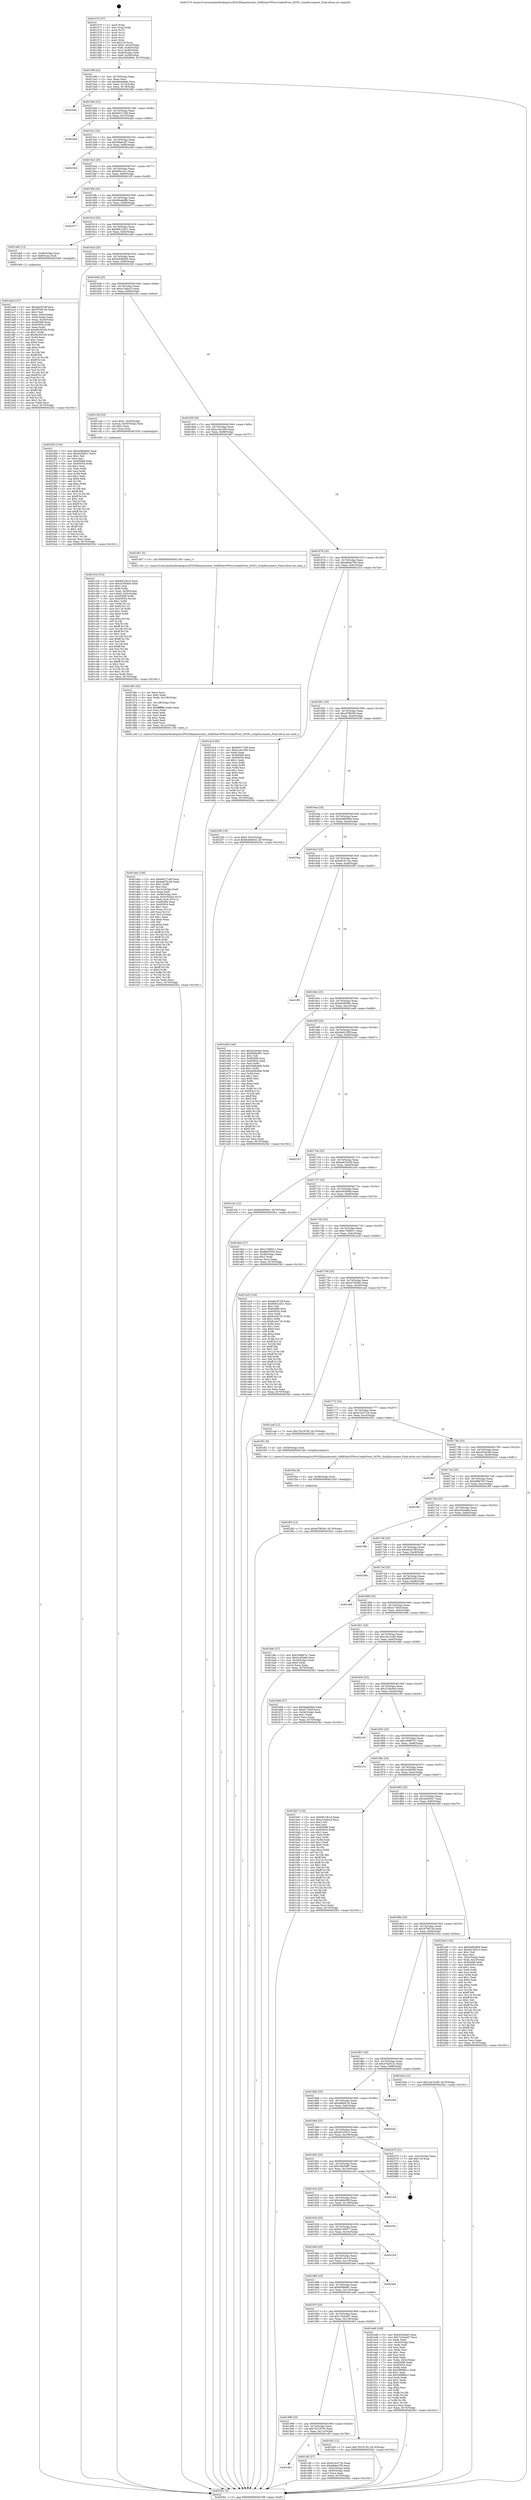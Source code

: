 digraph "0x401570" {
  label = "0x401570 (/mnt/c/Users/mathe/Desktop/tcc/POCII/binaries/extr_SoftEtherVPNsrcCedarProto_SSTP.c_SstpDisconnect_Final-ollvm.out::main(0))"
  labelloc = "t"
  node[shape=record]

  Entry [label="",width=0.3,height=0.3,shape=circle,fillcolor=black,style=filled]
  "0x40159f" [label="{
     0x40159f [23]\l
     | [instrs]\l
     &nbsp;&nbsp;0x40159f \<+3\>: mov -0x70(%rbp),%eax\l
     &nbsp;&nbsp;0x4015a2 \<+2\>: mov %eax,%ecx\l
     &nbsp;&nbsp;0x4015a4 \<+6\>: sub $0x8ae9a6de,%ecx\l
     &nbsp;&nbsp;0x4015aa \<+3\>: mov %eax,-0x74(%rbp)\l
     &nbsp;&nbsp;0x4015ad \<+3\>: mov %ecx,-0x78(%rbp)\l
     &nbsp;&nbsp;0x4015b0 \<+6\>: je 0000000000401b81 \<main+0x611\>\l
  }"]
  "0x401b81" [label="{
     0x401b81\l
  }", style=dashed]
  "0x4015b6" [label="{
     0x4015b6 [22]\l
     | [instrs]\l
     &nbsp;&nbsp;0x4015b6 \<+5\>: jmp 00000000004015bb \<main+0x4b\>\l
     &nbsp;&nbsp;0x4015bb \<+3\>: mov -0x74(%rbp),%eax\l
     &nbsp;&nbsp;0x4015be \<+5\>: sub $0x8e517cd9,%eax\l
     &nbsp;&nbsp;0x4015c3 \<+3\>: mov %eax,-0x7c(%rbp)\l
     &nbsp;&nbsp;0x4015c6 \<+6\>: je 00000000004024d4 \<main+0xf64\>\l
  }"]
  Exit [label="",width=0.3,height=0.3,shape=circle,fillcolor=black,style=filled,peripheries=2]
  "0x4024d4" [label="{
     0x4024d4\l
  }", style=dashed]
  "0x4015cc" [label="{
     0x4015cc [22]\l
     | [instrs]\l
     &nbsp;&nbsp;0x4015cc \<+5\>: jmp 00000000004015d1 \<main+0x61\>\l
     &nbsp;&nbsp;0x4015d1 \<+3\>: mov -0x74(%rbp),%eax\l
     &nbsp;&nbsp;0x4015d4 \<+5\>: sub $0x98abcaf7,%eax\l
     &nbsp;&nbsp;0x4015d9 \<+3\>: mov %eax,-0x80(%rbp)\l
     &nbsp;&nbsp;0x4015dc \<+6\>: je 0000000000402344 \<main+0xdd4\>\l
  }"]
  "0x401f63" [label="{
     0x401f63 [12]\l
     | [instrs]\l
     &nbsp;&nbsp;0x401f63 \<+7\>: movl $0xaf7f8206,-0x70(%rbp)\l
     &nbsp;&nbsp;0x401f6a \<+5\>: jmp 00000000004025b1 \<main+0x1041\>\l
  }"]
  "0x402344" [label="{
     0x402344\l
  }", style=dashed]
  "0x4015e2" [label="{
     0x4015e2 [25]\l
     | [instrs]\l
     &nbsp;&nbsp;0x4015e2 \<+5\>: jmp 00000000004015e7 \<main+0x77\>\l
     &nbsp;&nbsp;0x4015e7 \<+3\>: mov -0x74(%rbp),%eax\l
     &nbsp;&nbsp;0x4015ea \<+5\>: sub $0x990cc2cc,%eax\l
     &nbsp;&nbsp;0x4015ef \<+6\>: mov %eax,-0x84(%rbp)\l
     &nbsp;&nbsp;0x4015f5 \<+6\>: je 00000000004021ff \<main+0xc8f\>\l
  }"]
  "0x401f5a" [label="{
     0x401f5a [9]\l
     | [instrs]\l
     &nbsp;&nbsp;0x401f5a \<+4\>: mov -0x58(%rbp),%rdi\l
     &nbsp;&nbsp;0x401f5e \<+5\>: call 0000000000401030 \<free@plt\>\l
     | [calls]\l
     &nbsp;&nbsp;0x401030 \{1\} (unknown)\l
  }"]
  "0x4021ff" [label="{
     0x4021ff\l
  }", style=dashed]
  "0x4015fb" [label="{
     0x4015fb [25]\l
     | [instrs]\l
     &nbsp;&nbsp;0x4015fb \<+5\>: jmp 0000000000401600 \<main+0x90\>\l
     &nbsp;&nbsp;0x401600 \<+3\>: mov -0x74(%rbp),%eax\l
     &nbsp;&nbsp;0x401603 \<+5\>: sub $0x99a4e9fb,%eax\l
     &nbsp;&nbsp;0x401608 \<+6\>: mov %eax,-0x88(%rbp)\l
     &nbsp;&nbsp;0x40160e \<+6\>: je 0000000000402077 \<main+0xb07\>\l
  }"]
  "0x401da0" [label="{
     0x401da0 [156]\l
     | [instrs]\l
     &nbsp;&nbsp;0x401da0 \<+5\>: mov $0x8e517cd9,%ecx\l
     &nbsp;&nbsp;0x401da5 \<+5\>: mov $0xbe676c28,%edx\l
     &nbsp;&nbsp;0x401daa \<+3\>: mov $0x1,%r8b\l
     &nbsp;&nbsp;0x401dad \<+2\>: xor %esi,%esi\l
     &nbsp;&nbsp;0x401daf \<+6\>: mov -0x12c(%rbp),%edi\l
     &nbsp;&nbsp;0x401db5 \<+3\>: imul %eax,%edi\l
     &nbsp;&nbsp;0x401db8 \<+4\>: mov -0x58(%rbp),%r9\l
     &nbsp;&nbsp;0x401dbc \<+4\>: movslq -0x5c(%rbp),%r10\l
     &nbsp;&nbsp;0x401dc0 \<+4\>: mov %edi,(%r9,%r10,4)\l
     &nbsp;&nbsp;0x401dc4 \<+7\>: mov 0x405068,%eax\l
     &nbsp;&nbsp;0x401dcb \<+7\>: mov 0x405054,%edi\l
     &nbsp;&nbsp;0x401dd2 \<+3\>: sub $0x1,%esi\l
     &nbsp;&nbsp;0x401dd5 \<+3\>: mov %eax,%r11d\l
     &nbsp;&nbsp;0x401dd8 \<+3\>: add %esi,%r11d\l
     &nbsp;&nbsp;0x401ddb \<+4\>: imul %r11d,%eax\l
     &nbsp;&nbsp;0x401ddf \<+3\>: and $0x1,%eax\l
     &nbsp;&nbsp;0x401de2 \<+3\>: cmp $0x0,%eax\l
     &nbsp;&nbsp;0x401de5 \<+3\>: sete %bl\l
     &nbsp;&nbsp;0x401de8 \<+3\>: cmp $0xa,%edi\l
     &nbsp;&nbsp;0x401deb \<+4\>: setl %r14b\l
     &nbsp;&nbsp;0x401def \<+3\>: mov %bl,%r15b\l
     &nbsp;&nbsp;0x401df2 \<+4\>: xor $0xff,%r15b\l
     &nbsp;&nbsp;0x401df6 \<+3\>: mov %r14b,%r12b\l
     &nbsp;&nbsp;0x401df9 \<+4\>: xor $0xff,%r12b\l
     &nbsp;&nbsp;0x401dfd \<+4\>: xor $0x0,%r8b\l
     &nbsp;&nbsp;0x401e01 \<+3\>: mov %r15b,%r13b\l
     &nbsp;&nbsp;0x401e04 \<+4\>: and $0x0,%r13b\l
     &nbsp;&nbsp;0x401e08 \<+3\>: and %r8b,%bl\l
     &nbsp;&nbsp;0x401e0b \<+3\>: mov %r12b,%al\l
     &nbsp;&nbsp;0x401e0e \<+2\>: and $0x0,%al\l
     &nbsp;&nbsp;0x401e10 \<+3\>: and %r8b,%r14b\l
     &nbsp;&nbsp;0x401e13 \<+3\>: or %bl,%r13b\l
     &nbsp;&nbsp;0x401e16 \<+3\>: or %r14b,%al\l
     &nbsp;&nbsp;0x401e19 \<+3\>: xor %al,%r13b\l
     &nbsp;&nbsp;0x401e1c \<+3\>: or %r12b,%r15b\l
     &nbsp;&nbsp;0x401e1f \<+4\>: xor $0xff,%r15b\l
     &nbsp;&nbsp;0x401e23 \<+4\>: or $0x0,%r8b\l
     &nbsp;&nbsp;0x401e27 \<+3\>: and %r8b,%r15b\l
     &nbsp;&nbsp;0x401e2a \<+3\>: or %r15b,%r13b\l
     &nbsp;&nbsp;0x401e2d \<+4\>: test $0x1,%r13b\l
     &nbsp;&nbsp;0x401e31 \<+3\>: cmovne %edx,%ecx\l
     &nbsp;&nbsp;0x401e34 \<+3\>: mov %ecx,-0x70(%rbp)\l
     &nbsp;&nbsp;0x401e37 \<+5\>: jmp 00000000004025b1 \<main+0x1041\>\l
  }"]
  "0x402077" [label="{
     0x402077\l
  }", style=dashed]
  "0x401614" [label="{
     0x401614 [25]\l
     | [instrs]\l
     &nbsp;&nbsp;0x401614 \<+5\>: jmp 0000000000401619 \<main+0xa9\>\l
     &nbsp;&nbsp;0x401619 \<+3\>: mov -0x74(%rbp),%eax\l
     &nbsp;&nbsp;0x40161c \<+5\>: sub $0x9b612621,%eax\l
     &nbsp;&nbsp;0x401621 \<+6\>: mov %eax,-0x8c(%rbp)\l
     &nbsp;&nbsp;0x401627 \<+6\>: je 0000000000401ab0 \<main+0x540\>\l
  }"]
  "0x401d6c" [label="{
     0x401d6c [52]\l
     | [instrs]\l
     &nbsp;&nbsp;0x401d6c \<+2\>: xor %ecx,%ecx\l
     &nbsp;&nbsp;0x401d6e \<+5\>: mov $0x2,%edx\l
     &nbsp;&nbsp;0x401d73 \<+6\>: mov %edx,-0x128(%rbp)\l
     &nbsp;&nbsp;0x401d79 \<+1\>: cltd\l
     &nbsp;&nbsp;0x401d7a \<+6\>: mov -0x128(%rbp),%esi\l
     &nbsp;&nbsp;0x401d80 \<+2\>: idiv %esi\l
     &nbsp;&nbsp;0x401d82 \<+6\>: imul $0xfffffffe,%edx,%edx\l
     &nbsp;&nbsp;0x401d88 \<+2\>: mov %ecx,%edi\l
     &nbsp;&nbsp;0x401d8a \<+2\>: sub %edx,%edi\l
     &nbsp;&nbsp;0x401d8c \<+2\>: mov %ecx,%edx\l
     &nbsp;&nbsp;0x401d8e \<+3\>: sub $0x1,%edx\l
     &nbsp;&nbsp;0x401d91 \<+2\>: add %edx,%edi\l
     &nbsp;&nbsp;0x401d93 \<+2\>: sub %edi,%ecx\l
     &nbsp;&nbsp;0x401d95 \<+6\>: mov %ecx,-0x12c(%rbp)\l
     &nbsp;&nbsp;0x401d9b \<+5\>: call 0000000000401160 \<next_i\>\l
     | [calls]\l
     &nbsp;&nbsp;0x401160 \{1\} (/mnt/c/Users/mathe/Desktop/tcc/POCII/binaries/extr_SoftEtherVPNsrcCedarProto_SSTP.c_SstpDisconnect_Final-ollvm.out::next_i)\l
  }"]
  "0x401ab0" [label="{
     0x401ab0 [13]\l
     | [instrs]\l
     &nbsp;&nbsp;0x401ab0 \<+4\>: mov -0x48(%rbp),%rax\l
     &nbsp;&nbsp;0x401ab4 \<+4\>: mov 0x8(%rax),%rdi\l
     &nbsp;&nbsp;0x401ab8 \<+5\>: call 0000000000401060 \<atoi@plt\>\l
     | [calls]\l
     &nbsp;&nbsp;0x401060 \{1\} (unknown)\l
  }"]
  "0x40162d" [label="{
     0x40162d [25]\l
     | [instrs]\l
     &nbsp;&nbsp;0x40162d \<+5\>: jmp 0000000000401632 \<main+0xc2\>\l
     &nbsp;&nbsp;0x401632 \<+3\>: mov -0x74(%rbp),%eax\l
     &nbsp;&nbsp;0x401635 \<+5\>: sub $0x9cb0b645,%eax\l
     &nbsp;&nbsp;0x40163a \<+6\>: mov %eax,-0x90(%rbp)\l
     &nbsp;&nbsp;0x401640 \<+6\>: je 0000000000402363 \<main+0xdf3\>\l
  }"]
  "0x4019b1" [label="{
     0x4019b1\l
  }", style=dashed]
  "0x402363" [label="{
     0x402363 [134]\l
     | [instrs]\l
     &nbsp;&nbsp;0x402363 \<+5\>: mov $0xb489e884,%eax\l
     &nbsp;&nbsp;0x402368 \<+5\>: mov $0x3ed5f5a7,%ecx\l
     &nbsp;&nbsp;0x40236d \<+2\>: mov $0x1,%dl\l
     &nbsp;&nbsp;0x40236f \<+2\>: xor %esi,%esi\l
     &nbsp;&nbsp;0x402371 \<+7\>: mov 0x405068,%edi\l
     &nbsp;&nbsp;0x402378 \<+8\>: mov 0x405054,%r8d\l
     &nbsp;&nbsp;0x402380 \<+3\>: sub $0x1,%esi\l
     &nbsp;&nbsp;0x402383 \<+3\>: mov %edi,%r9d\l
     &nbsp;&nbsp;0x402386 \<+3\>: add %esi,%r9d\l
     &nbsp;&nbsp;0x402389 \<+4\>: imul %r9d,%edi\l
     &nbsp;&nbsp;0x40238d \<+3\>: and $0x1,%edi\l
     &nbsp;&nbsp;0x402390 \<+3\>: cmp $0x0,%edi\l
     &nbsp;&nbsp;0x402393 \<+4\>: sete %r10b\l
     &nbsp;&nbsp;0x402397 \<+4\>: cmp $0xa,%r8d\l
     &nbsp;&nbsp;0x40239b \<+4\>: setl %r11b\l
     &nbsp;&nbsp;0x40239f \<+3\>: mov %r10b,%bl\l
     &nbsp;&nbsp;0x4023a2 \<+3\>: xor $0xff,%bl\l
     &nbsp;&nbsp;0x4023a5 \<+3\>: mov %r11b,%r14b\l
     &nbsp;&nbsp;0x4023a8 \<+4\>: xor $0xff,%r14b\l
     &nbsp;&nbsp;0x4023ac \<+3\>: xor $0x1,%dl\l
     &nbsp;&nbsp;0x4023af \<+3\>: mov %bl,%r15b\l
     &nbsp;&nbsp;0x4023b2 \<+4\>: and $0xff,%r15b\l
     &nbsp;&nbsp;0x4023b6 \<+3\>: and %dl,%r10b\l
     &nbsp;&nbsp;0x4023b9 \<+3\>: mov %r14b,%r12b\l
     &nbsp;&nbsp;0x4023bc \<+4\>: and $0xff,%r12b\l
     &nbsp;&nbsp;0x4023c0 \<+3\>: and %dl,%r11b\l
     &nbsp;&nbsp;0x4023c3 \<+3\>: or %r10b,%r15b\l
     &nbsp;&nbsp;0x4023c6 \<+3\>: or %r11b,%r12b\l
     &nbsp;&nbsp;0x4023c9 \<+3\>: xor %r12b,%r15b\l
     &nbsp;&nbsp;0x4023cc \<+3\>: or %r14b,%bl\l
     &nbsp;&nbsp;0x4023cf \<+3\>: xor $0xff,%bl\l
     &nbsp;&nbsp;0x4023d2 \<+3\>: or $0x1,%dl\l
     &nbsp;&nbsp;0x4023d5 \<+2\>: and %dl,%bl\l
     &nbsp;&nbsp;0x4023d7 \<+3\>: or %bl,%r15b\l
     &nbsp;&nbsp;0x4023da \<+4\>: test $0x1,%r15b\l
     &nbsp;&nbsp;0x4023de \<+3\>: cmovne %ecx,%eax\l
     &nbsp;&nbsp;0x4023e1 \<+3\>: mov %eax,-0x70(%rbp)\l
     &nbsp;&nbsp;0x4023e4 \<+5\>: jmp 00000000004025b1 \<main+0x1041\>\l
  }"]
  "0x401646" [label="{
     0x401646 [25]\l
     | [instrs]\l
     &nbsp;&nbsp;0x401646 \<+5\>: jmp 000000000040164b \<main+0xdb\>\l
     &nbsp;&nbsp;0x40164b \<+3\>: mov -0x74(%rbp),%eax\l
     &nbsp;&nbsp;0x40164e \<+5\>: sub $0xa13adcc5,%eax\l
     &nbsp;&nbsp;0x401653 \<+6\>: mov %eax,-0x94(%rbp)\l
     &nbsp;&nbsp;0x401659 \<+6\>: je 0000000000401c3d \<main+0x6cd\>\l
  }"]
  "0x401cf9" [label="{
     0x401cf9 [27]\l
     | [instrs]\l
     &nbsp;&nbsp;0x401cf9 \<+5\>: mov $0xd1bc5724,%eax\l
     &nbsp;&nbsp;0x401cfe \<+5\>: mov $0xa8dea799,%ecx\l
     &nbsp;&nbsp;0x401d03 \<+3\>: mov -0x5c(%rbp),%edx\l
     &nbsp;&nbsp;0x401d06 \<+3\>: cmp -0x50(%rbp),%edx\l
     &nbsp;&nbsp;0x401d09 \<+3\>: cmovl %ecx,%eax\l
     &nbsp;&nbsp;0x401d0c \<+3\>: mov %eax,-0x70(%rbp)\l
     &nbsp;&nbsp;0x401d0f \<+5\>: jmp 00000000004025b1 \<main+0x1041\>\l
  }"]
  "0x401c3d" [label="{
     0x401c3d [23]\l
     | [instrs]\l
     &nbsp;&nbsp;0x401c3d \<+7\>: movl $0x1,-0x50(%rbp)\l
     &nbsp;&nbsp;0x401c44 \<+4\>: movslq -0x50(%rbp),%rax\l
     &nbsp;&nbsp;0x401c48 \<+4\>: shl $0x2,%rax\l
     &nbsp;&nbsp;0x401c4c \<+3\>: mov %rax,%rdi\l
     &nbsp;&nbsp;0x401c4f \<+5\>: call 0000000000401050 \<malloc@plt\>\l
     | [calls]\l
     &nbsp;&nbsp;0x401050 \{1\} (unknown)\l
  }"]
  "0x40165f" [label="{
     0x40165f [25]\l
     | [instrs]\l
     &nbsp;&nbsp;0x40165f \<+5\>: jmp 0000000000401664 \<main+0xf4\>\l
     &nbsp;&nbsp;0x401664 \<+3\>: mov -0x74(%rbp),%eax\l
     &nbsp;&nbsp;0x401667 \<+5\>: sub $0xa1de100d,%eax\l
     &nbsp;&nbsp;0x40166c \<+6\>: mov %eax,-0x98(%rbp)\l
     &nbsp;&nbsp;0x401672 \<+6\>: je 0000000000401d67 \<main+0x7f7\>\l
  }"]
  "0x401998" [label="{
     0x401998 [25]\l
     | [instrs]\l
     &nbsp;&nbsp;0x401998 \<+5\>: jmp 000000000040199d \<main+0x42d\>\l
     &nbsp;&nbsp;0x40199d \<+3\>: mov -0x74(%rbp),%eax\l
     &nbsp;&nbsp;0x4019a0 \<+5\>: sub $0x75019745,%eax\l
     &nbsp;&nbsp;0x4019a5 \<+6\>: mov %eax,-0x11c(%rbp)\l
     &nbsp;&nbsp;0x4019ab \<+6\>: je 0000000000401cf9 \<main+0x789\>\l
  }"]
  "0x401d67" [label="{
     0x401d67 [5]\l
     | [instrs]\l
     &nbsp;&nbsp;0x401d67 \<+5\>: call 0000000000401160 \<next_i\>\l
     | [calls]\l
     &nbsp;&nbsp;0x401160 \{1\} (/mnt/c/Users/mathe/Desktop/tcc/POCII/binaries/extr_SoftEtherVPNsrcCedarProto_SSTP.c_SstpDisconnect_Final-ollvm.out::next_i)\l
  }"]
  "0x401678" [label="{
     0x401678 [25]\l
     | [instrs]\l
     &nbsp;&nbsp;0x401678 \<+5\>: jmp 000000000040167d \<main+0x10d\>\l
     &nbsp;&nbsp;0x40167d \<+3\>: mov -0x74(%rbp),%eax\l
     &nbsp;&nbsp;0x401680 \<+5\>: sub $0xa8dea799,%eax\l
     &nbsp;&nbsp;0x401685 \<+6\>: mov %eax,-0x9c(%rbp)\l
     &nbsp;&nbsp;0x40168b \<+6\>: je 0000000000401d14 \<main+0x7a4\>\l
  }"]
  "0x401f45" [label="{
     0x401f45 [12]\l
     | [instrs]\l
     &nbsp;&nbsp;0x401f45 \<+7\>: movl $0x75019745,-0x70(%rbp)\l
     &nbsp;&nbsp;0x401f4c \<+5\>: jmp 00000000004025b1 \<main+0x1041\>\l
  }"]
  "0x401d14" [label="{
     0x401d14 [83]\l
     | [instrs]\l
     &nbsp;&nbsp;0x401d14 \<+5\>: mov $0x8e517cd9,%eax\l
     &nbsp;&nbsp;0x401d19 \<+5\>: mov $0xa1de100d,%ecx\l
     &nbsp;&nbsp;0x401d1e \<+2\>: xor %edx,%edx\l
     &nbsp;&nbsp;0x401d20 \<+7\>: mov 0x405068,%esi\l
     &nbsp;&nbsp;0x401d27 \<+7\>: mov 0x405054,%edi\l
     &nbsp;&nbsp;0x401d2e \<+3\>: sub $0x1,%edx\l
     &nbsp;&nbsp;0x401d31 \<+3\>: mov %esi,%r8d\l
     &nbsp;&nbsp;0x401d34 \<+3\>: add %edx,%r8d\l
     &nbsp;&nbsp;0x401d37 \<+4\>: imul %r8d,%esi\l
     &nbsp;&nbsp;0x401d3b \<+3\>: and $0x1,%esi\l
     &nbsp;&nbsp;0x401d3e \<+3\>: cmp $0x0,%esi\l
     &nbsp;&nbsp;0x401d41 \<+4\>: sete %r9b\l
     &nbsp;&nbsp;0x401d45 \<+3\>: cmp $0xa,%edi\l
     &nbsp;&nbsp;0x401d48 \<+4\>: setl %r10b\l
     &nbsp;&nbsp;0x401d4c \<+3\>: mov %r9b,%r11b\l
     &nbsp;&nbsp;0x401d4f \<+3\>: and %r10b,%r11b\l
     &nbsp;&nbsp;0x401d52 \<+3\>: xor %r10b,%r9b\l
     &nbsp;&nbsp;0x401d55 \<+3\>: or %r9b,%r11b\l
     &nbsp;&nbsp;0x401d58 \<+4\>: test $0x1,%r11b\l
     &nbsp;&nbsp;0x401d5c \<+3\>: cmovne %ecx,%eax\l
     &nbsp;&nbsp;0x401d5f \<+3\>: mov %eax,-0x70(%rbp)\l
     &nbsp;&nbsp;0x401d62 \<+5\>: jmp 00000000004025b1 \<main+0x1041\>\l
  }"]
  "0x401691" [label="{
     0x401691 [25]\l
     | [instrs]\l
     &nbsp;&nbsp;0x401691 \<+5\>: jmp 0000000000401696 \<main+0x126\>\l
     &nbsp;&nbsp;0x401696 \<+3\>: mov -0x74(%rbp),%eax\l
     &nbsp;&nbsp;0x401699 \<+5\>: sub $0xaf7f8206,%eax\l
     &nbsp;&nbsp;0x40169e \<+6\>: mov %eax,-0xa0(%rbp)\l
     &nbsp;&nbsp;0x4016a4 \<+6\>: je 0000000000402350 \<main+0xde0\>\l
  }"]
  "0x40197f" [label="{
     0x40197f [25]\l
     | [instrs]\l
     &nbsp;&nbsp;0x40197f \<+5\>: jmp 0000000000401984 \<main+0x414\>\l
     &nbsp;&nbsp;0x401984 \<+3\>: mov -0x74(%rbp),%eax\l
     &nbsp;&nbsp;0x401987 \<+5\>: sub $0x716cb4d7,%eax\l
     &nbsp;&nbsp;0x40198c \<+6\>: mov %eax,-0x118(%rbp)\l
     &nbsp;&nbsp;0x401992 \<+6\>: je 0000000000401f45 \<main+0x9d5\>\l
  }"]
  "0x402350" [label="{
     0x402350 [19]\l
     | [instrs]\l
     &nbsp;&nbsp;0x402350 \<+7\>: movl $0x0,-0x3c(%rbp)\l
     &nbsp;&nbsp;0x402357 \<+7\>: movl $0x9cb0b645,-0x70(%rbp)\l
     &nbsp;&nbsp;0x40235e \<+5\>: jmp 00000000004025b1 \<main+0x1041\>\l
  }"]
  "0x4016aa" [label="{
     0x4016aa [25]\l
     | [instrs]\l
     &nbsp;&nbsp;0x4016aa \<+5\>: jmp 00000000004016af \<main+0x13f\>\l
     &nbsp;&nbsp;0x4016af \<+3\>: mov -0x74(%rbp),%eax\l
     &nbsp;&nbsp;0x4016b2 \<+5\>: sub $0xb489e884,%eax\l
     &nbsp;&nbsp;0x4016b7 \<+6\>: mov %eax,-0xa4(%rbp)\l
     &nbsp;&nbsp;0x4016bd \<+6\>: je 00000000004025aa \<main+0x103a\>\l
  }"]
  "0x401ed8" [label="{
     0x401ed8 [109]\l
     | [instrs]\l
     &nbsp;&nbsp;0x401ed8 \<+5\>: mov $0xd25ecfa0,%eax\l
     &nbsp;&nbsp;0x401edd \<+5\>: mov $0x716cb4d7,%ecx\l
     &nbsp;&nbsp;0x401ee2 \<+2\>: xor %edx,%edx\l
     &nbsp;&nbsp;0x401ee4 \<+3\>: mov -0x5c(%rbp),%esi\l
     &nbsp;&nbsp;0x401ee7 \<+2\>: mov %edx,%edi\l
     &nbsp;&nbsp;0x401ee9 \<+2\>: sub %esi,%edi\l
     &nbsp;&nbsp;0x401eeb \<+2\>: mov %edx,%esi\l
     &nbsp;&nbsp;0x401eed \<+3\>: sub $0x1,%esi\l
     &nbsp;&nbsp;0x401ef0 \<+2\>: add %esi,%edi\l
     &nbsp;&nbsp;0x401ef2 \<+2\>: sub %edi,%edx\l
     &nbsp;&nbsp;0x401ef4 \<+3\>: mov %edx,-0x5c(%rbp)\l
     &nbsp;&nbsp;0x401ef7 \<+7\>: mov 0x405068,%edx\l
     &nbsp;&nbsp;0x401efe \<+7\>: mov 0x405054,%esi\l
     &nbsp;&nbsp;0x401f05 \<+2\>: mov %edx,%edi\l
     &nbsp;&nbsp;0x401f07 \<+6\>: add $0x299984c1,%edi\l
     &nbsp;&nbsp;0x401f0d \<+3\>: sub $0x1,%edi\l
     &nbsp;&nbsp;0x401f10 \<+6\>: sub $0x299984c1,%edi\l
     &nbsp;&nbsp;0x401f16 \<+3\>: imul %edi,%edx\l
     &nbsp;&nbsp;0x401f19 \<+3\>: and $0x1,%edx\l
     &nbsp;&nbsp;0x401f1c \<+3\>: cmp $0x0,%edx\l
     &nbsp;&nbsp;0x401f1f \<+4\>: sete %r8b\l
     &nbsp;&nbsp;0x401f23 \<+3\>: cmp $0xa,%esi\l
     &nbsp;&nbsp;0x401f26 \<+4\>: setl %r9b\l
     &nbsp;&nbsp;0x401f2a \<+3\>: mov %r8b,%r10b\l
     &nbsp;&nbsp;0x401f2d \<+3\>: and %r9b,%r10b\l
     &nbsp;&nbsp;0x401f30 \<+3\>: xor %r9b,%r8b\l
     &nbsp;&nbsp;0x401f33 \<+3\>: or %r8b,%r10b\l
     &nbsp;&nbsp;0x401f36 \<+4\>: test $0x1,%r10b\l
     &nbsp;&nbsp;0x401f3a \<+3\>: cmovne %ecx,%eax\l
     &nbsp;&nbsp;0x401f3d \<+3\>: mov %eax,-0x70(%rbp)\l
     &nbsp;&nbsp;0x401f40 \<+5\>: jmp 00000000004025b1 \<main+0x1041\>\l
  }"]
  "0x4025aa" [label="{
     0x4025aa\l
  }", style=dashed]
  "0x4016c3" [label="{
     0x4016c3 [25]\l
     | [instrs]\l
     &nbsp;&nbsp;0x4016c3 \<+5\>: jmp 00000000004016c8 \<main+0x158\>\l
     &nbsp;&nbsp;0x4016c8 \<+3\>: mov -0x74(%rbp),%eax\l
     &nbsp;&nbsp;0x4016cb \<+5\>: sub $0xb81913ca,%eax\l
     &nbsp;&nbsp;0x4016d0 \<+6\>: mov %eax,-0xa8(%rbp)\l
     &nbsp;&nbsp;0x4016d6 \<+6\>: je 0000000000401ff5 \<main+0xa85\>\l
  }"]
  "0x401966" [label="{
     0x401966 [25]\l
     | [instrs]\l
     &nbsp;&nbsp;0x401966 \<+5\>: jmp 000000000040196b \<main+0x3fb\>\l
     &nbsp;&nbsp;0x40196b \<+3\>: mov -0x74(%rbp),%eax\l
     &nbsp;&nbsp;0x40196e \<+5\>: sub $0x6f38e981,%eax\l
     &nbsp;&nbsp;0x401973 \<+6\>: mov %eax,-0x114(%rbp)\l
     &nbsp;&nbsp;0x401979 \<+6\>: je 0000000000401ed8 \<main+0x968\>\l
  }"]
  "0x401ff5" [label="{
     0x401ff5\l
  }", style=dashed]
  "0x4016dc" [label="{
     0x4016dc [25]\l
     | [instrs]\l
     &nbsp;&nbsp;0x4016dc \<+5\>: jmp 00000000004016e1 \<main+0x171\>\l
     &nbsp;&nbsp;0x4016e1 \<+3\>: mov -0x74(%rbp),%eax\l
     &nbsp;&nbsp;0x4016e4 \<+5\>: sub $0xbb59506c,%eax\l
     &nbsp;&nbsp;0x4016e9 \<+6\>: mov %eax,-0xac(%rbp)\l
     &nbsp;&nbsp;0x4016ef \<+6\>: je 0000000000401e48 \<main+0x8d8\>\l
  }"]
  "0x4024a6" [label="{
     0x4024a6\l
  }", style=dashed]
  "0x401e48" [label="{
     0x401e48 [144]\l
     | [instrs]\l
     &nbsp;&nbsp;0x401e48 \<+5\>: mov $0xd25ecfa0,%eax\l
     &nbsp;&nbsp;0x401e4d \<+5\>: mov $0x6f38e981,%ecx\l
     &nbsp;&nbsp;0x401e52 \<+2\>: mov $0x1,%dl\l
     &nbsp;&nbsp;0x401e54 \<+7\>: mov 0x405068,%esi\l
     &nbsp;&nbsp;0x401e5b \<+7\>: mov 0x405054,%edi\l
     &nbsp;&nbsp;0x401e62 \<+3\>: mov %esi,%r8d\l
     &nbsp;&nbsp;0x401e65 \<+7\>: add $0x5e06c8db,%r8d\l
     &nbsp;&nbsp;0x401e6c \<+4\>: sub $0x1,%r8d\l
     &nbsp;&nbsp;0x401e70 \<+7\>: sub $0x5e06c8db,%r8d\l
     &nbsp;&nbsp;0x401e77 \<+4\>: imul %r8d,%esi\l
     &nbsp;&nbsp;0x401e7b \<+3\>: and $0x1,%esi\l
     &nbsp;&nbsp;0x401e7e \<+3\>: cmp $0x0,%esi\l
     &nbsp;&nbsp;0x401e81 \<+4\>: sete %r9b\l
     &nbsp;&nbsp;0x401e85 \<+3\>: cmp $0xa,%edi\l
     &nbsp;&nbsp;0x401e88 \<+4\>: setl %r10b\l
     &nbsp;&nbsp;0x401e8c \<+3\>: mov %r9b,%r11b\l
     &nbsp;&nbsp;0x401e8f \<+4\>: xor $0xff,%r11b\l
     &nbsp;&nbsp;0x401e93 \<+3\>: mov %r10b,%bl\l
     &nbsp;&nbsp;0x401e96 \<+3\>: xor $0xff,%bl\l
     &nbsp;&nbsp;0x401e99 \<+3\>: xor $0x0,%dl\l
     &nbsp;&nbsp;0x401e9c \<+3\>: mov %r11b,%r14b\l
     &nbsp;&nbsp;0x401e9f \<+4\>: and $0x0,%r14b\l
     &nbsp;&nbsp;0x401ea3 \<+3\>: and %dl,%r9b\l
     &nbsp;&nbsp;0x401ea6 \<+3\>: mov %bl,%r15b\l
     &nbsp;&nbsp;0x401ea9 \<+4\>: and $0x0,%r15b\l
     &nbsp;&nbsp;0x401ead \<+3\>: and %dl,%r10b\l
     &nbsp;&nbsp;0x401eb0 \<+3\>: or %r9b,%r14b\l
     &nbsp;&nbsp;0x401eb3 \<+3\>: or %r10b,%r15b\l
     &nbsp;&nbsp;0x401eb6 \<+3\>: xor %r15b,%r14b\l
     &nbsp;&nbsp;0x401eb9 \<+3\>: or %bl,%r11b\l
     &nbsp;&nbsp;0x401ebc \<+4\>: xor $0xff,%r11b\l
     &nbsp;&nbsp;0x401ec0 \<+3\>: or $0x0,%dl\l
     &nbsp;&nbsp;0x401ec3 \<+3\>: and %dl,%r11b\l
     &nbsp;&nbsp;0x401ec6 \<+3\>: or %r11b,%r14b\l
     &nbsp;&nbsp;0x401ec9 \<+4\>: test $0x1,%r14b\l
     &nbsp;&nbsp;0x401ecd \<+3\>: cmovne %ecx,%eax\l
     &nbsp;&nbsp;0x401ed0 \<+3\>: mov %eax,-0x70(%rbp)\l
     &nbsp;&nbsp;0x401ed3 \<+5\>: jmp 00000000004025b1 \<main+0x1041\>\l
  }"]
  "0x4016f5" [label="{
     0x4016f5 [25]\l
     | [instrs]\l
     &nbsp;&nbsp;0x4016f5 \<+5\>: jmp 00000000004016fa \<main+0x18a\>\l
     &nbsp;&nbsp;0x4016fa \<+3\>: mov -0x74(%rbp),%eax\l
     &nbsp;&nbsp;0x4016fd \<+5\>: sub $0xbbd225ff,%eax\l
     &nbsp;&nbsp;0x401702 \<+6\>: mov %eax,-0xb0(%rbp)\l
     &nbsp;&nbsp;0x401708 \<+6\>: je 0000000000402107 \<main+0xb97\>\l
  }"]
  "0x40194d" [label="{
     0x40194d [25]\l
     | [instrs]\l
     &nbsp;&nbsp;0x40194d \<+5\>: jmp 0000000000401952 \<main+0x3e2\>\l
     &nbsp;&nbsp;0x401952 \<+3\>: mov -0x74(%rbp),%eax\l
     &nbsp;&nbsp;0x401955 \<+5\>: sub $0x69c18c1d,%eax\l
     &nbsp;&nbsp;0x40195a \<+6\>: mov %eax,-0x110(%rbp)\l
     &nbsp;&nbsp;0x401960 \<+6\>: je 00000000004024a6 \<main+0xf36\>\l
  }"]
  "0x402107" [label="{
     0x402107\l
  }", style=dashed]
  "0x40170e" [label="{
     0x40170e [25]\l
     | [instrs]\l
     &nbsp;&nbsp;0x40170e \<+5\>: jmp 0000000000401713 \<main+0x1a3\>\l
     &nbsp;&nbsp;0x401713 \<+3\>: mov -0x74(%rbp),%eax\l
     &nbsp;&nbsp;0x401716 \<+5\>: sub $0xbe676c28,%eax\l
     &nbsp;&nbsp;0x40171b \<+6\>: mov %eax,-0xb4(%rbp)\l
     &nbsp;&nbsp;0x401721 \<+6\>: je 0000000000401e3c \<main+0x8cc\>\l
  }"]
  "0x402229" [label="{
     0x402229\l
  }", style=dashed]
  "0x401e3c" [label="{
     0x401e3c [12]\l
     | [instrs]\l
     &nbsp;&nbsp;0x401e3c \<+7\>: movl $0xbb59506c,-0x70(%rbp)\l
     &nbsp;&nbsp;0x401e43 \<+5\>: jmp 00000000004025b1 \<main+0x1041\>\l
  }"]
  "0x401727" [label="{
     0x401727 [25]\l
     | [instrs]\l
     &nbsp;&nbsp;0x401727 \<+5\>: jmp 000000000040172c \<main+0x1bc\>\l
     &nbsp;&nbsp;0x40172c \<+3\>: mov -0x74(%rbp),%eax\l
     &nbsp;&nbsp;0x40172f \<+5\>: sub $0xc045d940,%eax\l
     &nbsp;&nbsp;0x401734 \<+6\>: mov %eax,-0xb8(%rbp)\l
     &nbsp;&nbsp;0x40173a \<+6\>: je 00000000004019ed \<main+0x47d\>\l
  }"]
  "0x401934" [label="{
     0x401934 [25]\l
     | [instrs]\l
     &nbsp;&nbsp;0x401934 \<+5\>: jmp 0000000000401939 \<main+0x3c9\>\l
     &nbsp;&nbsp;0x401939 \<+3\>: mov -0x74(%rbp),%eax\l
     &nbsp;&nbsp;0x40193c \<+5\>: sub $0x62195e77,%eax\l
     &nbsp;&nbsp;0x401941 \<+6\>: mov %eax,-0x10c(%rbp)\l
     &nbsp;&nbsp;0x401947 \<+6\>: je 0000000000402229 \<main+0xcb9\>\l
  }"]
  "0x4019ed" [label="{
     0x4019ed [27]\l
     | [instrs]\l
     &nbsp;&nbsp;0x4019ed \<+5\>: mov $0xc7366011,%eax\l
     &nbsp;&nbsp;0x4019f2 \<+5\>: mov $0xfbf53350,%ecx\l
     &nbsp;&nbsp;0x4019f7 \<+3\>: mov -0x38(%rbp),%edx\l
     &nbsp;&nbsp;0x4019fa \<+3\>: cmp $0x2,%edx\l
     &nbsp;&nbsp;0x4019fd \<+3\>: cmovne %ecx,%eax\l
     &nbsp;&nbsp;0x401a00 \<+3\>: mov %eax,-0x70(%rbp)\l
     &nbsp;&nbsp;0x401a03 \<+5\>: jmp 00000000004025b1 \<main+0x1041\>\l
  }"]
  "0x401740" [label="{
     0x401740 [25]\l
     | [instrs]\l
     &nbsp;&nbsp;0x401740 \<+5\>: jmp 0000000000401745 \<main+0x1d5\>\l
     &nbsp;&nbsp;0x401745 \<+3\>: mov -0x74(%rbp),%eax\l
     &nbsp;&nbsp;0x401748 \<+5\>: sub $0xc7366011,%eax\l
     &nbsp;&nbsp;0x40174d \<+6\>: mov %eax,-0xbc(%rbp)\l
     &nbsp;&nbsp;0x401753 \<+6\>: je 0000000000401a20 \<main+0x4b0\>\l
  }"]
  "0x4025b1" [label="{
     0x4025b1 [5]\l
     | [instrs]\l
     &nbsp;&nbsp;0x4025b1 \<+5\>: jmp 000000000040159f \<main+0x2f\>\l
  }"]
  "0x401570" [label="{
     0x401570 [47]\l
     | [instrs]\l
     &nbsp;&nbsp;0x401570 \<+1\>: push %rbp\l
     &nbsp;&nbsp;0x401571 \<+3\>: mov %rsp,%rbp\l
     &nbsp;&nbsp;0x401574 \<+2\>: push %r15\l
     &nbsp;&nbsp;0x401576 \<+2\>: push %r14\l
     &nbsp;&nbsp;0x401578 \<+2\>: push %r13\l
     &nbsp;&nbsp;0x40157a \<+2\>: push %r12\l
     &nbsp;&nbsp;0x40157c \<+1\>: push %rbx\l
     &nbsp;&nbsp;0x40157d \<+7\>: sub $0x118,%rsp\l
     &nbsp;&nbsp;0x401584 \<+7\>: movl $0x0,-0x3c(%rbp)\l
     &nbsp;&nbsp;0x40158b \<+3\>: mov %edi,-0x40(%rbp)\l
     &nbsp;&nbsp;0x40158e \<+4\>: mov %rsi,-0x48(%rbp)\l
     &nbsp;&nbsp;0x401592 \<+3\>: mov -0x40(%rbp),%edi\l
     &nbsp;&nbsp;0x401595 \<+3\>: mov %edi,-0x38(%rbp)\l
     &nbsp;&nbsp;0x401598 \<+7\>: movl $0xc045d940,-0x70(%rbp)\l
  }"]
  "0x40205c" [label="{
     0x40205c\l
  }", style=dashed]
  "0x401a20" [label="{
     0x401a20 [144]\l
     | [instrs]\l
     &nbsp;&nbsp;0x401a20 \<+5\>: mov $0xefe207df,%eax\l
     &nbsp;&nbsp;0x401a25 \<+5\>: mov $0x9b612621,%ecx\l
     &nbsp;&nbsp;0x401a2a \<+2\>: mov $0x1,%dl\l
     &nbsp;&nbsp;0x401a2c \<+7\>: mov 0x405068,%esi\l
     &nbsp;&nbsp;0x401a33 \<+7\>: mov 0x405054,%edi\l
     &nbsp;&nbsp;0x401a3a \<+3\>: mov %esi,%r8d\l
     &nbsp;&nbsp;0x401a3d \<+7\>: add $0x8cc0a735,%r8d\l
     &nbsp;&nbsp;0x401a44 \<+4\>: sub $0x1,%r8d\l
     &nbsp;&nbsp;0x401a48 \<+7\>: sub $0x8cc0a735,%r8d\l
     &nbsp;&nbsp;0x401a4f \<+4\>: imul %r8d,%esi\l
     &nbsp;&nbsp;0x401a53 \<+3\>: and $0x1,%esi\l
     &nbsp;&nbsp;0x401a56 \<+3\>: cmp $0x0,%esi\l
     &nbsp;&nbsp;0x401a59 \<+4\>: sete %r9b\l
     &nbsp;&nbsp;0x401a5d \<+3\>: cmp $0xa,%edi\l
     &nbsp;&nbsp;0x401a60 \<+4\>: setl %r10b\l
     &nbsp;&nbsp;0x401a64 \<+3\>: mov %r9b,%r11b\l
     &nbsp;&nbsp;0x401a67 \<+4\>: xor $0xff,%r11b\l
     &nbsp;&nbsp;0x401a6b \<+3\>: mov %r10b,%bl\l
     &nbsp;&nbsp;0x401a6e \<+3\>: xor $0xff,%bl\l
     &nbsp;&nbsp;0x401a71 \<+3\>: xor $0x1,%dl\l
     &nbsp;&nbsp;0x401a74 \<+3\>: mov %r11b,%r14b\l
     &nbsp;&nbsp;0x401a77 \<+4\>: and $0xff,%r14b\l
     &nbsp;&nbsp;0x401a7b \<+3\>: and %dl,%r9b\l
     &nbsp;&nbsp;0x401a7e \<+3\>: mov %bl,%r15b\l
     &nbsp;&nbsp;0x401a81 \<+4\>: and $0xff,%r15b\l
     &nbsp;&nbsp;0x401a85 \<+3\>: and %dl,%r10b\l
     &nbsp;&nbsp;0x401a88 \<+3\>: or %r9b,%r14b\l
     &nbsp;&nbsp;0x401a8b \<+3\>: or %r10b,%r15b\l
     &nbsp;&nbsp;0x401a8e \<+3\>: xor %r15b,%r14b\l
     &nbsp;&nbsp;0x401a91 \<+3\>: or %bl,%r11b\l
     &nbsp;&nbsp;0x401a94 \<+4\>: xor $0xff,%r11b\l
     &nbsp;&nbsp;0x401a98 \<+3\>: or $0x1,%dl\l
     &nbsp;&nbsp;0x401a9b \<+3\>: and %dl,%r11b\l
     &nbsp;&nbsp;0x401a9e \<+3\>: or %r11b,%r14b\l
     &nbsp;&nbsp;0x401aa1 \<+4\>: test $0x1,%r14b\l
     &nbsp;&nbsp;0x401aa5 \<+3\>: cmovne %ecx,%eax\l
     &nbsp;&nbsp;0x401aa8 \<+3\>: mov %eax,-0x70(%rbp)\l
     &nbsp;&nbsp;0x401aab \<+5\>: jmp 00000000004025b1 \<main+0x1041\>\l
  }"]
  "0x401759" [label="{
     0x401759 [25]\l
     | [instrs]\l
     &nbsp;&nbsp;0x401759 \<+5\>: jmp 000000000040175e \<main+0x1ee\>\l
     &nbsp;&nbsp;0x40175e \<+3\>: mov -0x74(%rbp),%eax\l
     &nbsp;&nbsp;0x401761 \<+5\>: sub $0xcb7fe5b6,%eax\l
     &nbsp;&nbsp;0x401766 \<+6\>: mov %eax,-0xc0(%rbp)\l
     &nbsp;&nbsp;0x40176c \<+6\>: je 0000000000401ced \<main+0x77d\>\l
  }"]
  "0x401abd" [label="{
     0x401abd [157]\l
     | [instrs]\l
     &nbsp;&nbsp;0x401abd \<+5\>: mov $0xefe207df,%ecx\l
     &nbsp;&nbsp;0x401ac2 \<+5\>: mov $0x3f7b8744,%edx\l
     &nbsp;&nbsp;0x401ac7 \<+3\>: mov $0x1,%sil\l
     &nbsp;&nbsp;0x401aca \<+3\>: mov %eax,-0x4c(%rbp)\l
     &nbsp;&nbsp;0x401acd \<+3\>: mov -0x4c(%rbp),%eax\l
     &nbsp;&nbsp;0x401ad0 \<+3\>: mov %eax,-0x34(%rbp)\l
     &nbsp;&nbsp;0x401ad3 \<+7\>: mov 0x405068,%eax\l
     &nbsp;&nbsp;0x401ada \<+8\>: mov 0x405054,%r8d\l
     &nbsp;&nbsp;0x401ae2 \<+3\>: mov %eax,%r9d\l
     &nbsp;&nbsp;0x401ae5 \<+7\>: add $0x49c05529,%r9d\l
     &nbsp;&nbsp;0x401aec \<+4\>: sub $0x1,%r9d\l
     &nbsp;&nbsp;0x401af0 \<+7\>: sub $0x49c05529,%r9d\l
     &nbsp;&nbsp;0x401af7 \<+4\>: imul %r9d,%eax\l
     &nbsp;&nbsp;0x401afb \<+3\>: and $0x1,%eax\l
     &nbsp;&nbsp;0x401afe \<+3\>: cmp $0x0,%eax\l
     &nbsp;&nbsp;0x401b01 \<+4\>: sete %r10b\l
     &nbsp;&nbsp;0x401b05 \<+4\>: cmp $0xa,%r8d\l
     &nbsp;&nbsp;0x401b09 \<+4\>: setl %r11b\l
     &nbsp;&nbsp;0x401b0d \<+3\>: mov %r10b,%bl\l
     &nbsp;&nbsp;0x401b10 \<+3\>: xor $0xff,%bl\l
     &nbsp;&nbsp;0x401b13 \<+3\>: mov %r11b,%r14b\l
     &nbsp;&nbsp;0x401b16 \<+4\>: xor $0xff,%r14b\l
     &nbsp;&nbsp;0x401b1a \<+4\>: xor $0x1,%sil\l
     &nbsp;&nbsp;0x401b1e \<+3\>: mov %bl,%r15b\l
     &nbsp;&nbsp;0x401b21 \<+4\>: and $0xff,%r15b\l
     &nbsp;&nbsp;0x401b25 \<+3\>: and %sil,%r10b\l
     &nbsp;&nbsp;0x401b28 \<+3\>: mov %r14b,%r12b\l
     &nbsp;&nbsp;0x401b2b \<+4\>: and $0xff,%r12b\l
     &nbsp;&nbsp;0x401b2f \<+3\>: and %sil,%r11b\l
     &nbsp;&nbsp;0x401b32 \<+3\>: or %r10b,%r15b\l
     &nbsp;&nbsp;0x401b35 \<+3\>: or %r11b,%r12b\l
     &nbsp;&nbsp;0x401b38 \<+3\>: xor %r12b,%r15b\l
     &nbsp;&nbsp;0x401b3b \<+3\>: or %r14b,%bl\l
     &nbsp;&nbsp;0x401b3e \<+3\>: xor $0xff,%bl\l
     &nbsp;&nbsp;0x401b41 \<+4\>: or $0x1,%sil\l
     &nbsp;&nbsp;0x401b45 \<+3\>: and %sil,%bl\l
     &nbsp;&nbsp;0x401b48 \<+3\>: or %bl,%r15b\l
     &nbsp;&nbsp;0x401b4b \<+4\>: test $0x1,%r15b\l
     &nbsp;&nbsp;0x401b4f \<+3\>: cmovne %edx,%ecx\l
     &nbsp;&nbsp;0x401b52 \<+3\>: mov %ecx,-0x70(%rbp)\l
     &nbsp;&nbsp;0x401b55 \<+5\>: jmp 00000000004025b1 \<main+0x1041\>\l
  }"]
  "0x40191b" [label="{
     0x40191b [25]\l
     | [instrs]\l
     &nbsp;&nbsp;0x40191b \<+5\>: jmp 0000000000401920 \<main+0x3b0\>\l
     &nbsp;&nbsp;0x401920 \<+3\>: mov -0x74(%rbp),%eax\l
     &nbsp;&nbsp;0x401923 \<+5\>: sub $0x5a64d5f9,%eax\l
     &nbsp;&nbsp;0x401928 \<+6\>: mov %eax,-0x108(%rbp)\l
     &nbsp;&nbsp;0x40192e \<+6\>: je 000000000040205c \<main+0xaec\>\l
  }"]
  "0x401ced" [label="{
     0x401ced [12]\l
     | [instrs]\l
     &nbsp;&nbsp;0x401ced \<+7\>: movl $0x75019745,-0x70(%rbp)\l
     &nbsp;&nbsp;0x401cf4 \<+5\>: jmp 00000000004025b1 \<main+0x1041\>\l
  }"]
  "0x401772" [label="{
     0x401772 [25]\l
     | [instrs]\l
     &nbsp;&nbsp;0x401772 \<+5\>: jmp 0000000000401777 \<main+0x207\>\l
     &nbsp;&nbsp;0x401777 \<+3\>: mov -0x74(%rbp),%eax\l
     &nbsp;&nbsp;0x40177a \<+5\>: sub $0xd1bc5724,%eax\l
     &nbsp;&nbsp;0x40177f \<+6\>: mov %eax,-0xc4(%rbp)\l
     &nbsp;&nbsp;0x401785 \<+6\>: je 0000000000401f51 \<main+0x9e1\>\l
  }"]
  "0x4021e0" [label="{
     0x4021e0\l
  }", style=dashed]
  "0x401f51" [label="{
     0x401f51 [9]\l
     | [instrs]\l
     &nbsp;&nbsp;0x401f51 \<+4\>: mov -0x58(%rbp),%rdi\l
     &nbsp;&nbsp;0x401f55 \<+5\>: call 00000000004013a0 \<SstpDisconnect\>\l
     | [calls]\l
     &nbsp;&nbsp;0x4013a0 \{1\} (/mnt/c/Users/mathe/Desktop/tcc/POCII/binaries/extr_SoftEtherVPNsrcCedarProto_SSTP.c_SstpDisconnect_Final-ollvm.out::SstpDisconnect)\l
  }"]
  "0x40178b" [label="{
     0x40178b [25]\l
     | [instrs]\l
     &nbsp;&nbsp;0x40178b \<+5\>: jmp 0000000000401790 \<main+0x220\>\l
     &nbsp;&nbsp;0x401790 \<+3\>: mov -0x74(%rbp),%eax\l
     &nbsp;&nbsp;0x401793 \<+5\>: sub $0xd25ecfa0,%eax\l
     &nbsp;&nbsp;0x401798 \<+6\>: mov %eax,-0xc8(%rbp)\l
     &nbsp;&nbsp;0x40179e \<+6\>: je 0000000000402521 \<main+0xfb1\>\l
  }"]
  "0x401902" [label="{
     0x401902 [25]\l
     | [instrs]\l
     &nbsp;&nbsp;0x401902 \<+5\>: jmp 0000000000401907 \<main+0x397\>\l
     &nbsp;&nbsp;0x401907 \<+3\>: mov -0x74(%rbp),%eax\l
     &nbsp;&nbsp;0x40190a \<+5\>: sub $0x538c0d97,%eax\l
     &nbsp;&nbsp;0x40190f \<+6\>: mov %eax,-0x104(%rbp)\l
     &nbsp;&nbsp;0x401915 \<+6\>: je 00000000004021e0 \<main+0xc70\>\l
  }"]
  "0x402521" [label="{
     0x402521\l
  }", style=dashed]
  "0x4017a4" [label="{
     0x4017a4 [25]\l
     | [instrs]\l
     &nbsp;&nbsp;0x4017a4 \<+5\>: jmp 00000000004017a9 \<main+0x239\>\l
     &nbsp;&nbsp;0x4017a9 \<+3\>: mov -0x74(%rbp),%eax\l
     &nbsp;&nbsp;0x4017ac \<+5\>: sub $0xdd8670e7,%eax\l
     &nbsp;&nbsp;0x4017b1 \<+6\>: mov %eax,-0xcc(%rbp)\l
     &nbsp;&nbsp;0x4017b7 \<+6\>: je 0000000000401f6f \<main+0x9ff\>\l
  }"]
  "0x402475" [label="{
     0x402475 [21]\l
     | [instrs]\l
     &nbsp;&nbsp;0x402475 \<+3\>: mov -0x2c(%rbp),%eax\l
     &nbsp;&nbsp;0x402478 \<+7\>: add $0x118,%rsp\l
     &nbsp;&nbsp;0x40247f \<+1\>: pop %rbx\l
     &nbsp;&nbsp;0x402480 \<+2\>: pop %r12\l
     &nbsp;&nbsp;0x402482 \<+2\>: pop %r13\l
     &nbsp;&nbsp;0x402484 \<+2\>: pop %r14\l
     &nbsp;&nbsp;0x402486 \<+2\>: pop %r15\l
     &nbsp;&nbsp;0x402488 \<+1\>: pop %rbp\l
     &nbsp;&nbsp;0x402489 \<+1\>: ret\l
  }"]
  "0x401f6f" [label="{
     0x401f6f\l
  }", style=dashed]
  "0x4017bd" [label="{
     0x4017bd [25]\l
     | [instrs]\l
     &nbsp;&nbsp;0x4017bd \<+5\>: jmp 00000000004017c2 \<main+0x252\>\l
     &nbsp;&nbsp;0x4017c2 \<+3\>: mov -0x74(%rbp),%eax\l
     &nbsp;&nbsp;0x4017c5 \<+5\>: sub $0xe502ae6e,%eax\l
     &nbsp;&nbsp;0x4017ca \<+6\>: mov %eax,-0xd0(%rbp)\l
     &nbsp;&nbsp;0x4017d0 \<+6\>: je 0000000000401f9d \<main+0xa2d\>\l
  }"]
  "0x4018e9" [label="{
     0x4018e9 [25]\l
     | [instrs]\l
     &nbsp;&nbsp;0x4018e9 \<+5\>: jmp 00000000004018ee \<main+0x37e\>\l
     &nbsp;&nbsp;0x4018ee \<+3\>: mov -0x74(%rbp),%eax\l
     &nbsp;&nbsp;0x4018f1 \<+5\>: sub $0x4d155b15,%eax\l
     &nbsp;&nbsp;0x4018f6 \<+6\>: mov %eax,-0x100(%rbp)\l
     &nbsp;&nbsp;0x4018fc \<+6\>: je 0000000000402475 \<main+0xf05\>\l
  }"]
  "0x401f9d" [label="{
     0x401f9d\l
  }", style=dashed]
  "0x4017d6" [label="{
     0x4017d6 [25]\l
     | [instrs]\l
     &nbsp;&nbsp;0x4017d6 \<+5\>: jmp 00000000004017db \<main+0x26b\>\l
     &nbsp;&nbsp;0x4017db \<+3\>: mov -0x74(%rbp),%eax\l
     &nbsp;&nbsp;0x4017de \<+5\>: sub $0xefe207df,%eax\l
     &nbsp;&nbsp;0x4017e3 \<+6\>: mov %eax,-0xd4(%rbp)\l
     &nbsp;&nbsp;0x4017e9 \<+6\>: je 000000000040248a \<main+0xf1a\>\l
  }"]
  "0x40254c" [label="{
     0x40254c\l
  }", style=dashed]
  "0x40248a" [label="{
     0x40248a\l
  }", style=dashed]
  "0x4017ef" [label="{
     0x4017ef [25]\l
     | [instrs]\l
     &nbsp;&nbsp;0x4017ef \<+5\>: jmp 00000000004017f4 \<main+0x284\>\l
     &nbsp;&nbsp;0x4017f4 \<+3\>: mov -0x74(%rbp),%eax\l
     &nbsp;&nbsp;0x4017f7 \<+5\>: sub $0xfbf53350,%eax\l
     &nbsp;&nbsp;0x4017fc \<+6\>: mov %eax,-0xd8(%rbp)\l
     &nbsp;&nbsp;0x401802 \<+6\>: je 0000000000401a08 \<main+0x498\>\l
  }"]
  "0x4018d0" [label="{
     0x4018d0 [25]\l
     | [instrs]\l
     &nbsp;&nbsp;0x4018d0 \<+5\>: jmp 00000000004018d5 \<main+0x365\>\l
     &nbsp;&nbsp;0x4018d5 \<+3\>: mov -0x74(%rbp),%eax\l
     &nbsp;&nbsp;0x4018d8 \<+5\>: sub $0x494bf134,%eax\l
     &nbsp;&nbsp;0x4018dd \<+6\>: mov %eax,-0xfc(%rbp)\l
     &nbsp;&nbsp;0x4018e3 \<+6\>: je 000000000040254c \<main+0xfdc\>\l
  }"]
  "0x401a08" [label="{
     0x401a08\l
  }", style=dashed]
  "0x401808" [label="{
     0x401808 [25]\l
     | [instrs]\l
     &nbsp;&nbsp;0x401808 \<+5\>: jmp 000000000040180d \<main+0x29d\>\l
     &nbsp;&nbsp;0x40180d \<+3\>: mov -0x74(%rbp),%eax\l
     &nbsp;&nbsp;0x401810 \<+5\>: sub $0xd179a5f,%eax\l
     &nbsp;&nbsp;0x401815 \<+6\>: mov %eax,-0xdc(%rbp)\l
     &nbsp;&nbsp;0x40181b \<+6\>: je 0000000000401b9c \<main+0x62c\>\l
  }"]
  "0x4022b9" [label="{
     0x4022b9\l
  }", style=dashed]
  "0x401b9c" [label="{
     0x401b9c [27]\l
     | [instrs]\l
     &nbsp;&nbsp;0x401b9c \<+5\>: mov $0x249d87a7,%eax\l
     &nbsp;&nbsp;0x401ba1 \<+5\>: mov $0x2cef3466,%ecx\l
     &nbsp;&nbsp;0x401ba6 \<+3\>: mov -0x34(%rbp),%edx\l
     &nbsp;&nbsp;0x401ba9 \<+3\>: cmp $0x0,%edx\l
     &nbsp;&nbsp;0x401bac \<+3\>: cmove %ecx,%eax\l
     &nbsp;&nbsp;0x401baf \<+3\>: mov %eax,-0x70(%rbp)\l
     &nbsp;&nbsp;0x401bb2 \<+5\>: jmp 00000000004025b1 \<main+0x1041\>\l
  }"]
  "0x401821" [label="{
     0x401821 [25]\l
     | [instrs]\l
     &nbsp;&nbsp;0x401821 \<+5\>: jmp 0000000000401826 \<main+0x2b6\>\l
     &nbsp;&nbsp;0x401826 \<+3\>: mov -0x74(%rbp),%eax\l
     &nbsp;&nbsp;0x401829 \<+5\>: sub $0x1ba7ecd9,%eax\l
     &nbsp;&nbsp;0x40182e \<+6\>: mov %eax,-0xe0(%rbp)\l
     &nbsp;&nbsp;0x401834 \<+6\>: je 0000000000401b66 \<main+0x5f6\>\l
  }"]
  "0x401c54" [label="{
     0x401c54 [153]\l
     | [instrs]\l
     &nbsp;&nbsp;0x401c54 \<+5\>: mov $0x69c18c1d,%ecx\l
     &nbsp;&nbsp;0x401c59 \<+5\>: mov $0xcb7fe5b6,%edx\l
     &nbsp;&nbsp;0x401c5e \<+3\>: mov $0x1,%sil\l
     &nbsp;&nbsp;0x401c61 \<+3\>: xor %r8d,%r8d\l
     &nbsp;&nbsp;0x401c64 \<+4\>: mov %rax,-0x58(%rbp)\l
     &nbsp;&nbsp;0x401c68 \<+7\>: movl $0x0,-0x5c(%rbp)\l
     &nbsp;&nbsp;0x401c6f \<+8\>: mov 0x405068,%r9d\l
     &nbsp;&nbsp;0x401c77 \<+8\>: mov 0x405054,%r10d\l
     &nbsp;&nbsp;0x401c7f \<+4\>: sub $0x1,%r8d\l
     &nbsp;&nbsp;0x401c83 \<+3\>: mov %r9d,%r11d\l
     &nbsp;&nbsp;0x401c86 \<+3\>: add %r8d,%r11d\l
     &nbsp;&nbsp;0x401c89 \<+4\>: imul %r11d,%r9d\l
     &nbsp;&nbsp;0x401c8d \<+4\>: and $0x1,%r9d\l
     &nbsp;&nbsp;0x401c91 \<+4\>: cmp $0x0,%r9d\l
     &nbsp;&nbsp;0x401c95 \<+3\>: sete %bl\l
     &nbsp;&nbsp;0x401c98 \<+4\>: cmp $0xa,%r10d\l
     &nbsp;&nbsp;0x401c9c \<+4\>: setl %r14b\l
     &nbsp;&nbsp;0x401ca0 \<+3\>: mov %bl,%r15b\l
     &nbsp;&nbsp;0x401ca3 \<+4\>: xor $0xff,%r15b\l
     &nbsp;&nbsp;0x401ca7 \<+3\>: mov %r14b,%r12b\l
     &nbsp;&nbsp;0x401caa \<+4\>: xor $0xff,%r12b\l
     &nbsp;&nbsp;0x401cae \<+4\>: xor $0x1,%sil\l
     &nbsp;&nbsp;0x401cb2 \<+3\>: mov %r15b,%r13b\l
     &nbsp;&nbsp;0x401cb5 \<+4\>: and $0xff,%r13b\l
     &nbsp;&nbsp;0x401cb9 \<+3\>: and %sil,%bl\l
     &nbsp;&nbsp;0x401cbc \<+3\>: mov %r12b,%al\l
     &nbsp;&nbsp;0x401cbf \<+2\>: and $0xff,%al\l
     &nbsp;&nbsp;0x401cc1 \<+3\>: and %sil,%r14b\l
     &nbsp;&nbsp;0x401cc4 \<+3\>: or %bl,%r13b\l
     &nbsp;&nbsp;0x401cc7 \<+3\>: or %r14b,%al\l
     &nbsp;&nbsp;0x401cca \<+3\>: xor %al,%r13b\l
     &nbsp;&nbsp;0x401ccd \<+3\>: or %r12b,%r15b\l
     &nbsp;&nbsp;0x401cd0 \<+4\>: xor $0xff,%r15b\l
     &nbsp;&nbsp;0x401cd4 \<+4\>: or $0x1,%sil\l
     &nbsp;&nbsp;0x401cd8 \<+3\>: and %sil,%r15b\l
     &nbsp;&nbsp;0x401cdb \<+3\>: or %r15b,%r13b\l
     &nbsp;&nbsp;0x401cde \<+4\>: test $0x1,%r13b\l
     &nbsp;&nbsp;0x401ce2 \<+3\>: cmovne %edx,%ecx\l
     &nbsp;&nbsp;0x401ce5 \<+3\>: mov %ecx,-0x70(%rbp)\l
     &nbsp;&nbsp;0x401ce8 \<+5\>: jmp 00000000004025b1 \<main+0x1041\>\l
  }"]
  "0x401b66" [label="{
     0x401b66 [27]\l
     | [instrs]\l
     &nbsp;&nbsp;0x401b66 \<+5\>: mov $0x8ae9a6de,%eax\l
     &nbsp;&nbsp;0x401b6b \<+5\>: mov $0xd179a5f,%ecx\l
     &nbsp;&nbsp;0x401b70 \<+3\>: mov -0x34(%rbp),%edx\l
     &nbsp;&nbsp;0x401b73 \<+3\>: cmp $0x1,%edx\l
     &nbsp;&nbsp;0x401b76 \<+3\>: cmovl %ecx,%eax\l
     &nbsp;&nbsp;0x401b79 \<+3\>: mov %eax,-0x70(%rbp)\l
     &nbsp;&nbsp;0x401b7c \<+5\>: jmp 00000000004025b1 \<main+0x1041\>\l
  }"]
  "0x40183a" [label="{
     0x40183a [25]\l
     | [instrs]\l
     &nbsp;&nbsp;0x40183a \<+5\>: jmp 000000000040183f \<main+0x2cf\>\l
     &nbsp;&nbsp;0x40183f \<+3\>: mov -0x74(%rbp),%eax\l
     &nbsp;&nbsp;0x401842 \<+5\>: sub $0x21d4c9c6,%eax\l
     &nbsp;&nbsp;0x401847 \<+6\>: mov %eax,-0xe4(%rbp)\l
     &nbsp;&nbsp;0x40184d \<+6\>: je 00000000004021d4 \<main+0xc64\>\l
  }"]
  "0x4018b7" [label="{
     0x4018b7 [25]\l
     | [instrs]\l
     &nbsp;&nbsp;0x4018b7 \<+5\>: jmp 00000000004018bc \<main+0x34c\>\l
     &nbsp;&nbsp;0x4018bc \<+3\>: mov -0x74(%rbp),%eax\l
     &nbsp;&nbsp;0x4018bf \<+5\>: sub $0x47d2913c,%eax\l
     &nbsp;&nbsp;0x4018c4 \<+6\>: mov %eax,-0xf8(%rbp)\l
     &nbsp;&nbsp;0x4018ca \<+6\>: je 00000000004022b9 \<main+0xd49\>\l
  }"]
  "0x4021d4" [label="{
     0x4021d4\l
  }", style=dashed]
  "0x401853" [label="{
     0x401853 [25]\l
     | [instrs]\l
     &nbsp;&nbsp;0x401853 \<+5\>: jmp 0000000000401858 \<main+0x2e8\>\l
     &nbsp;&nbsp;0x401858 \<+3\>: mov -0x74(%rbp),%eax\l
     &nbsp;&nbsp;0x40185b \<+5\>: sub $0x249d87a7,%eax\l
     &nbsp;&nbsp;0x401860 \<+6\>: mov %eax,-0xe8(%rbp)\l
     &nbsp;&nbsp;0x401866 \<+6\>: je 000000000040221d \<main+0xcad\>\l
  }"]
  "0x401b5a" [label="{
     0x401b5a [12]\l
     | [instrs]\l
     &nbsp;&nbsp;0x401b5a \<+7\>: movl $0x1ba7ecd9,-0x70(%rbp)\l
     &nbsp;&nbsp;0x401b61 \<+5\>: jmp 00000000004025b1 \<main+0x1041\>\l
  }"]
  "0x40221d" [label="{
     0x40221d\l
  }", style=dashed]
  "0x40186c" [label="{
     0x40186c [25]\l
     | [instrs]\l
     &nbsp;&nbsp;0x40186c \<+5\>: jmp 0000000000401871 \<main+0x301\>\l
     &nbsp;&nbsp;0x401871 \<+3\>: mov -0x74(%rbp),%eax\l
     &nbsp;&nbsp;0x401874 \<+5\>: sub $0x2cef3466,%eax\l
     &nbsp;&nbsp;0x401879 \<+6\>: mov %eax,-0xec(%rbp)\l
     &nbsp;&nbsp;0x40187f \<+6\>: je 0000000000401bb7 \<main+0x647\>\l
  }"]
  "0x40189e" [label="{
     0x40189e [25]\l
     | [instrs]\l
     &nbsp;&nbsp;0x40189e \<+5\>: jmp 00000000004018a3 \<main+0x333\>\l
     &nbsp;&nbsp;0x4018a3 \<+3\>: mov -0x74(%rbp),%eax\l
     &nbsp;&nbsp;0x4018a6 \<+5\>: sub $0x3f7b8744,%eax\l
     &nbsp;&nbsp;0x4018ab \<+6\>: mov %eax,-0xf4(%rbp)\l
     &nbsp;&nbsp;0x4018b1 \<+6\>: je 0000000000401b5a \<main+0x5ea\>\l
  }"]
  "0x401bb7" [label="{
     0x401bb7 [134]\l
     | [instrs]\l
     &nbsp;&nbsp;0x401bb7 \<+5\>: mov $0x69c18c1d,%eax\l
     &nbsp;&nbsp;0x401bbc \<+5\>: mov $0xa13adcc5,%ecx\l
     &nbsp;&nbsp;0x401bc1 \<+2\>: mov $0x1,%dl\l
     &nbsp;&nbsp;0x401bc3 \<+2\>: xor %esi,%esi\l
     &nbsp;&nbsp;0x401bc5 \<+7\>: mov 0x405068,%edi\l
     &nbsp;&nbsp;0x401bcc \<+8\>: mov 0x405054,%r8d\l
     &nbsp;&nbsp;0x401bd4 \<+3\>: sub $0x1,%esi\l
     &nbsp;&nbsp;0x401bd7 \<+3\>: mov %edi,%r9d\l
     &nbsp;&nbsp;0x401bda \<+3\>: add %esi,%r9d\l
     &nbsp;&nbsp;0x401bdd \<+4\>: imul %r9d,%edi\l
     &nbsp;&nbsp;0x401be1 \<+3\>: and $0x1,%edi\l
     &nbsp;&nbsp;0x401be4 \<+3\>: cmp $0x0,%edi\l
     &nbsp;&nbsp;0x401be7 \<+4\>: sete %r10b\l
     &nbsp;&nbsp;0x401beb \<+4\>: cmp $0xa,%r8d\l
     &nbsp;&nbsp;0x401bef \<+4\>: setl %r11b\l
     &nbsp;&nbsp;0x401bf3 \<+3\>: mov %r10b,%bl\l
     &nbsp;&nbsp;0x401bf6 \<+3\>: xor $0xff,%bl\l
     &nbsp;&nbsp;0x401bf9 \<+3\>: mov %r11b,%r14b\l
     &nbsp;&nbsp;0x401bfc \<+4\>: xor $0xff,%r14b\l
     &nbsp;&nbsp;0x401c00 \<+3\>: xor $0x1,%dl\l
     &nbsp;&nbsp;0x401c03 \<+3\>: mov %bl,%r15b\l
     &nbsp;&nbsp;0x401c06 \<+4\>: and $0xff,%r15b\l
     &nbsp;&nbsp;0x401c0a \<+3\>: and %dl,%r10b\l
     &nbsp;&nbsp;0x401c0d \<+3\>: mov %r14b,%r12b\l
     &nbsp;&nbsp;0x401c10 \<+4\>: and $0xff,%r12b\l
     &nbsp;&nbsp;0x401c14 \<+3\>: and %dl,%r11b\l
     &nbsp;&nbsp;0x401c17 \<+3\>: or %r10b,%r15b\l
     &nbsp;&nbsp;0x401c1a \<+3\>: or %r11b,%r12b\l
     &nbsp;&nbsp;0x401c1d \<+3\>: xor %r12b,%r15b\l
     &nbsp;&nbsp;0x401c20 \<+3\>: or %r14b,%bl\l
     &nbsp;&nbsp;0x401c23 \<+3\>: xor $0xff,%bl\l
     &nbsp;&nbsp;0x401c26 \<+3\>: or $0x1,%dl\l
     &nbsp;&nbsp;0x401c29 \<+2\>: and %dl,%bl\l
     &nbsp;&nbsp;0x401c2b \<+3\>: or %bl,%r15b\l
     &nbsp;&nbsp;0x401c2e \<+4\>: test $0x1,%r15b\l
     &nbsp;&nbsp;0x401c32 \<+3\>: cmovne %ecx,%eax\l
     &nbsp;&nbsp;0x401c35 \<+3\>: mov %eax,-0x70(%rbp)\l
     &nbsp;&nbsp;0x401c38 \<+5\>: jmp 00000000004025b1 \<main+0x1041\>\l
  }"]
  "0x401885" [label="{
     0x401885 [25]\l
     | [instrs]\l
     &nbsp;&nbsp;0x401885 \<+5\>: jmp 000000000040188a \<main+0x31a\>\l
     &nbsp;&nbsp;0x40188a \<+3\>: mov -0x74(%rbp),%eax\l
     &nbsp;&nbsp;0x40188d \<+5\>: sub $0x3ed5f5a7,%eax\l
     &nbsp;&nbsp;0x401892 \<+6\>: mov %eax,-0xf0(%rbp)\l
     &nbsp;&nbsp;0x401898 \<+6\>: je 00000000004023e9 \<main+0xe79\>\l
  }"]
  "0x4023e9" [label="{
     0x4023e9 [140]\l
     | [instrs]\l
     &nbsp;&nbsp;0x4023e9 \<+5\>: mov $0xb489e884,%eax\l
     &nbsp;&nbsp;0x4023ee \<+5\>: mov $0x4d155b15,%ecx\l
     &nbsp;&nbsp;0x4023f3 \<+2\>: mov $0x1,%dl\l
     &nbsp;&nbsp;0x4023f5 \<+2\>: xor %esi,%esi\l
     &nbsp;&nbsp;0x4023f7 \<+3\>: mov -0x3c(%rbp),%edi\l
     &nbsp;&nbsp;0x4023fa \<+3\>: mov %edi,-0x2c(%rbp)\l
     &nbsp;&nbsp;0x4023fd \<+7\>: mov 0x405068,%edi\l
     &nbsp;&nbsp;0x402404 \<+8\>: mov 0x405054,%r8d\l
     &nbsp;&nbsp;0x40240c \<+3\>: sub $0x1,%esi\l
     &nbsp;&nbsp;0x40240f \<+3\>: mov %edi,%r9d\l
     &nbsp;&nbsp;0x402412 \<+3\>: add %esi,%r9d\l
     &nbsp;&nbsp;0x402415 \<+4\>: imul %r9d,%edi\l
     &nbsp;&nbsp;0x402419 \<+3\>: and $0x1,%edi\l
     &nbsp;&nbsp;0x40241c \<+3\>: cmp $0x0,%edi\l
     &nbsp;&nbsp;0x40241f \<+4\>: sete %r10b\l
     &nbsp;&nbsp;0x402423 \<+4\>: cmp $0xa,%r8d\l
     &nbsp;&nbsp;0x402427 \<+4\>: setl %r11b\l
     &nbsp;&nbsp;0x40242b \<+3\>: mov %r10b,%bl\l
     &nbsp;&nbsp;0x40242e \<+3\>: xor $0xff,%bl\l
     &nbsp;&nbsp;0x402431 \<+3\>: mov %r11b,%r14b\l
     &nbsp;&nbsp;0x402434 \<+4\>: xor $0xff,%r14b\l
     &nbsp;&nbsp;0x402438 \<+3\>: xor $0x1,%dl\l
     &nbsp;&nbsp;0x40243b \<+3\>: mov %bl,%r15b\l
     &nbsp;&nbsp;0x40243e \<+4\>: and $0xff,%r15b\l
     &nbsp;&nbsp;0x402442 \<+3\>: and %dl,%r10b\l
     &nbsp;&nbsp;0x402445 \<+3\>: mov %r14b,%r12b\l
     &nbsp;&nbsp;0x402448 \<+4\>: and $0xff,%r12b\l
     &nbsp;&nbsp;0x40244c \<+3\>: and %dl,%r11b\l
     &nbsp;&nbsp;0x40244f \<+3\>: or %r10b,%r15b\l
     &nbsp;&nbsp;0x402452 \<+3\>: or %r11b,%r12b\l
     &nbsp;&nbsp;0x402455 \<+3\>: xor %r12b,%r15b\l
     &nbsp;&nbsp;0x402458 \<+3\>: or %r14b,%bl\l
     &nbsp;&nbsp;0x40245b \<+3\>: xor $0xff,%bl\l
     &nbsp;&nbsp;0x40245e \<+3\>: or $0x1,%dl\l
     &nbsp;&nbsp;0x402461 \<+2\>: and %dl,%bl\l
     &nbsp;&nbsp;0x402463 \<+3\>: or %bl,%r15b\l
     &nbsp;&nbsp;0x402466 \<+4\>: test $0x1,%r15b\l
     &nbsp;&nbsp;0x40246a \<+3\>: cmovne %ecx,%eax\l
     &nbsp;&nbsp;0x40246d \<+3\>: mov %eax,-0x70(%rbp)\l
     &nbsp;&nbsp;0x402470 \<+5\>: jmp 00000000004025b1 \<main+0x1041\>\l
  }"]
  Entry -> "0x401570" [label=" 1"]
  "0x40159f" -> "0x401b81" [label=" 0"]
  "0x40159f" -> "0x4015b6" [label=" 22"]
  "0x402475" -> Exit [label=" 1"]
  "0x4015b6" -> "0x4024d4" [label=" 0"]
  "0x4015b6" -> "0x4015cc" [label=" 22"]
  "0x4023e9" -> "0x4025b1" [label=" 1"]
  "0x4015cc" -> "0x402344" [label=" 0"]
  "0x4015cc" -> "0x4015e2" [label=" 22"]
  "0x402363" -> "0x4025b1" [label=" 1"]
  "0x4015e2" -> "0x4021ff" [label=" 0"]
  "0x4015e2" -> "0x4015fb" [label=" 22"]
  "0x402350" -> "0x4025b1" [label=" 1"]
  "0x4015fb" -> "0x402077" [label=" 0"]
  "0x4015fb" -> "0x401614" [label=" 22"]
  "0x401f63" -> "0x4025b1" [label=" 1"]
  "0x401614" -> "0x401ab0" [label=" 1"]
  "0x401614" -> "0x40162d" [label=" 21"]
  "0x401f5a" -> "0x401f63" [label=" 1"]
  "0x40162d" -> "0x402363" [label=" 1"]
  "0x40162d" -> "0x401646" [label=" 20"]
  "0x401f51" -> "0x401f5a" [label=" 1"]
  "0x401646" -> "0x401c3d" [label=" 1"]
  "0x401646" -> "0x40165f" [label=" 19"]
  "0x401f45" -> "0x4025b1" [label=" 1"]
  "0x40165f" -> "0x401d67" [label=" 1"]
  "0x40165f" -> "0x401678" [label=" 18"]
  "0x401e48" -> "0x4025b1" [label=" 1"]
  "0x401678" -> "0x401d14" [label=" 1"]
  "0x401678" -> "0x401691" [label=" 17"]
  "0x401e3c" -> "0x4025b1" [label=" 1"]
  "0x401691" -> "0x402350" [label=" 1"]
  "0x401691" -> "0x4016aa" [label=" 16"]
  "0x401d6c" -> "0x401da0" [label=" 1"]
  "0x4016aa" -> "0x4025aa" [label=" 0"]
  "0x4016aa" -> "0x4016c3" [label=" 16"]
  "0x401d67" -> "0x401d6c" [label=" 1"]
  "0x4016c3" -> "0x401ff5" [label=" 0"]
  "0x4016c3" -> "0x4016dc" [label=" 16"]
  "0x401cf9" -> "0x4025b1" [label=" 2"]
  "0x4016dc" -> "0x401e48" [label=" 1"]
  "0x4016dc" -> "0x4016f5" [label=" 15"]
  "0x401998" -> "0x4019b1" [label=" 0"]
  "0x4016f5" -> "0x402107" [label=" 0"]
  "0x4016f5" -> "0x40170e" [label=" 15"]
  "0x401ed8" -> "0x4025b1" [label=" 1"]
  "0x40170e" -> "0x401e3c" [label=" 1"]
  "0x40170e" -> "0x401727" [label=" 14"]
  "0x40197f" -> "0x401998" [label=" 2"]
  "0x401727" -> "0x4019ed" [label=" 1"]
  "0x401727" -> "0x401740" [label=" 13"]
  "0x4019ed" -> "0x4025b1" [label=" 1"]
  "0x401570" -> "0x40159f" [label=" 1"]
  "0x4025b1" -> "0x40159f" [label=" 21"]
  "0x401da0" -> "0x4025b1" [label=" 1"]
  "0x401740" -> "0x401a20" [label=" 1"]
  "0x401740" -> "0x401759" [label=" 12"]
  "0x401a20" -> "0x4025b1" [label=" 1"]
  "0x401ab0" -> "0x401abd" [label=" 1"]
  "0x401abd" -> "0x4025b1" [label=" 1"]
  "0x401966" -> "0x40197f" [label=" 3"]
  "0x401759" -> "0x401ced" [label=" 1"]
  "0x401759" -> "0x401772" [label=" 11"]
  "0x401d14" -> "0x4025b1" [label=" 1"]
  "0x401772" -> "0x401f51" [label=" 1"]
  "0x401772" -> "0x40178b" [label=" 10"]
  "0x40194d" -> "0x401966" [label=" 4"]
  "0x40178b" -> "0x402521" [label=" 0"]
  "0x40178b" -> "0x4017a4" [label=" 10"]
  "0x401998" -> "0x401cf9" [label=" 2"]
  "0x4017a4" -> "0x401f6f" [label=" 0"]
  "0x4017a4" -> "0x4017bd" [label=" 10"]
  "0x401934" -> "0x40194d" [label=" 4"]
  "0x4017bd" -> "0x401f9d" [label=" 0"]
  "0x4017bd" -> "0x4017d6" [label=" 10"]
  "0x40197f" -> "0x401f45" [label=" 1"]
  "0x4017d6" -> "0x40248a" [label=" 0"]
  "0x4017d6" -> "0x4017ef" [label=" 10"]
  "0x40191b" -> "0x401934" [label=" 4"]
  "0x4017ef" -> "0x401a08" [label=" 0"]
  "0x4017ef" -> "0x401808" [label=" 10"]
  "0x401966" -> "0x401ed8" [label=" 1"]
  "0x401808" -> "0x401b9c" [label=" 1"]
  "0x401808" -> "0x401821" [label=" 9"]
  "0x401902" -> "0x40191b" [label=" 4"]
  "0x401821" -> "0x401b66" [label=" 1"]
  "0x401821" -> "0x40183a" [label=" 8"]
  "0x40194d" -> "0x4024a6" [label=" 0"]
  "0x40183a" -> "0x4021d4" [label=" 0"]
  "0x40183a" -> "0x401853" [label=" 8"]
  "0x4018e9" -> "0x401902" [label=" 4"]
  "0x401853" -> "0x40221d" [label=" 0"]
  "0x401853" -> "0x40186c" [label=" 8"]
  "0x4018e9" -> "0x402475" [label=" 1"]
  "0x40186c" -> "0x401bb7" [label=" 1"]
  "0x40186c" -> "0x401885" [label=" 7"]
  "0x4018d0" -> "0x4018e9" [label=" 5"]
  "0x401885" -> "0x4023e9" [label=" 1"]
  "0x401885" -> "0x40189e" [label=" 6"]
  "0x401934" -> "0x402229" [label=" 0"]
  "0x40189e" -> "0x401b5a" [label=" 1"]
  "0x40189e" -> "0x4018b7" [label=" 5"]
  "0x401b5a" -> "0x4025b1" [label=" 1"]
  "0x401b66" -> "0x4025b1" [label=" 1"]
  "0x401b9c" -> "0x4025b1" [label=" 1"]
  "0x401bb7" -> "0x4025b1" [label=" 1"]
  "0x401c3d" -> "0x401c54" [label=" 1"]
  "0x401c54" -> "0x4025b1" [label=" 1"]
  "0x401ced" -> "0x4025b1" [label=" 1"]
  "0x401902" -> "0x4021e0" [label=" 0"]
  "0x4018b7" -> "0x4022b9" [label=" 0"]
  "0x4018b7" -> "0x4018d0" [label=" 5"]
  "0x40191b" -> "0x40205c" [label=" 0"]
  "0x4018d0" -> "0x40254c" [label=" 0"]
}
